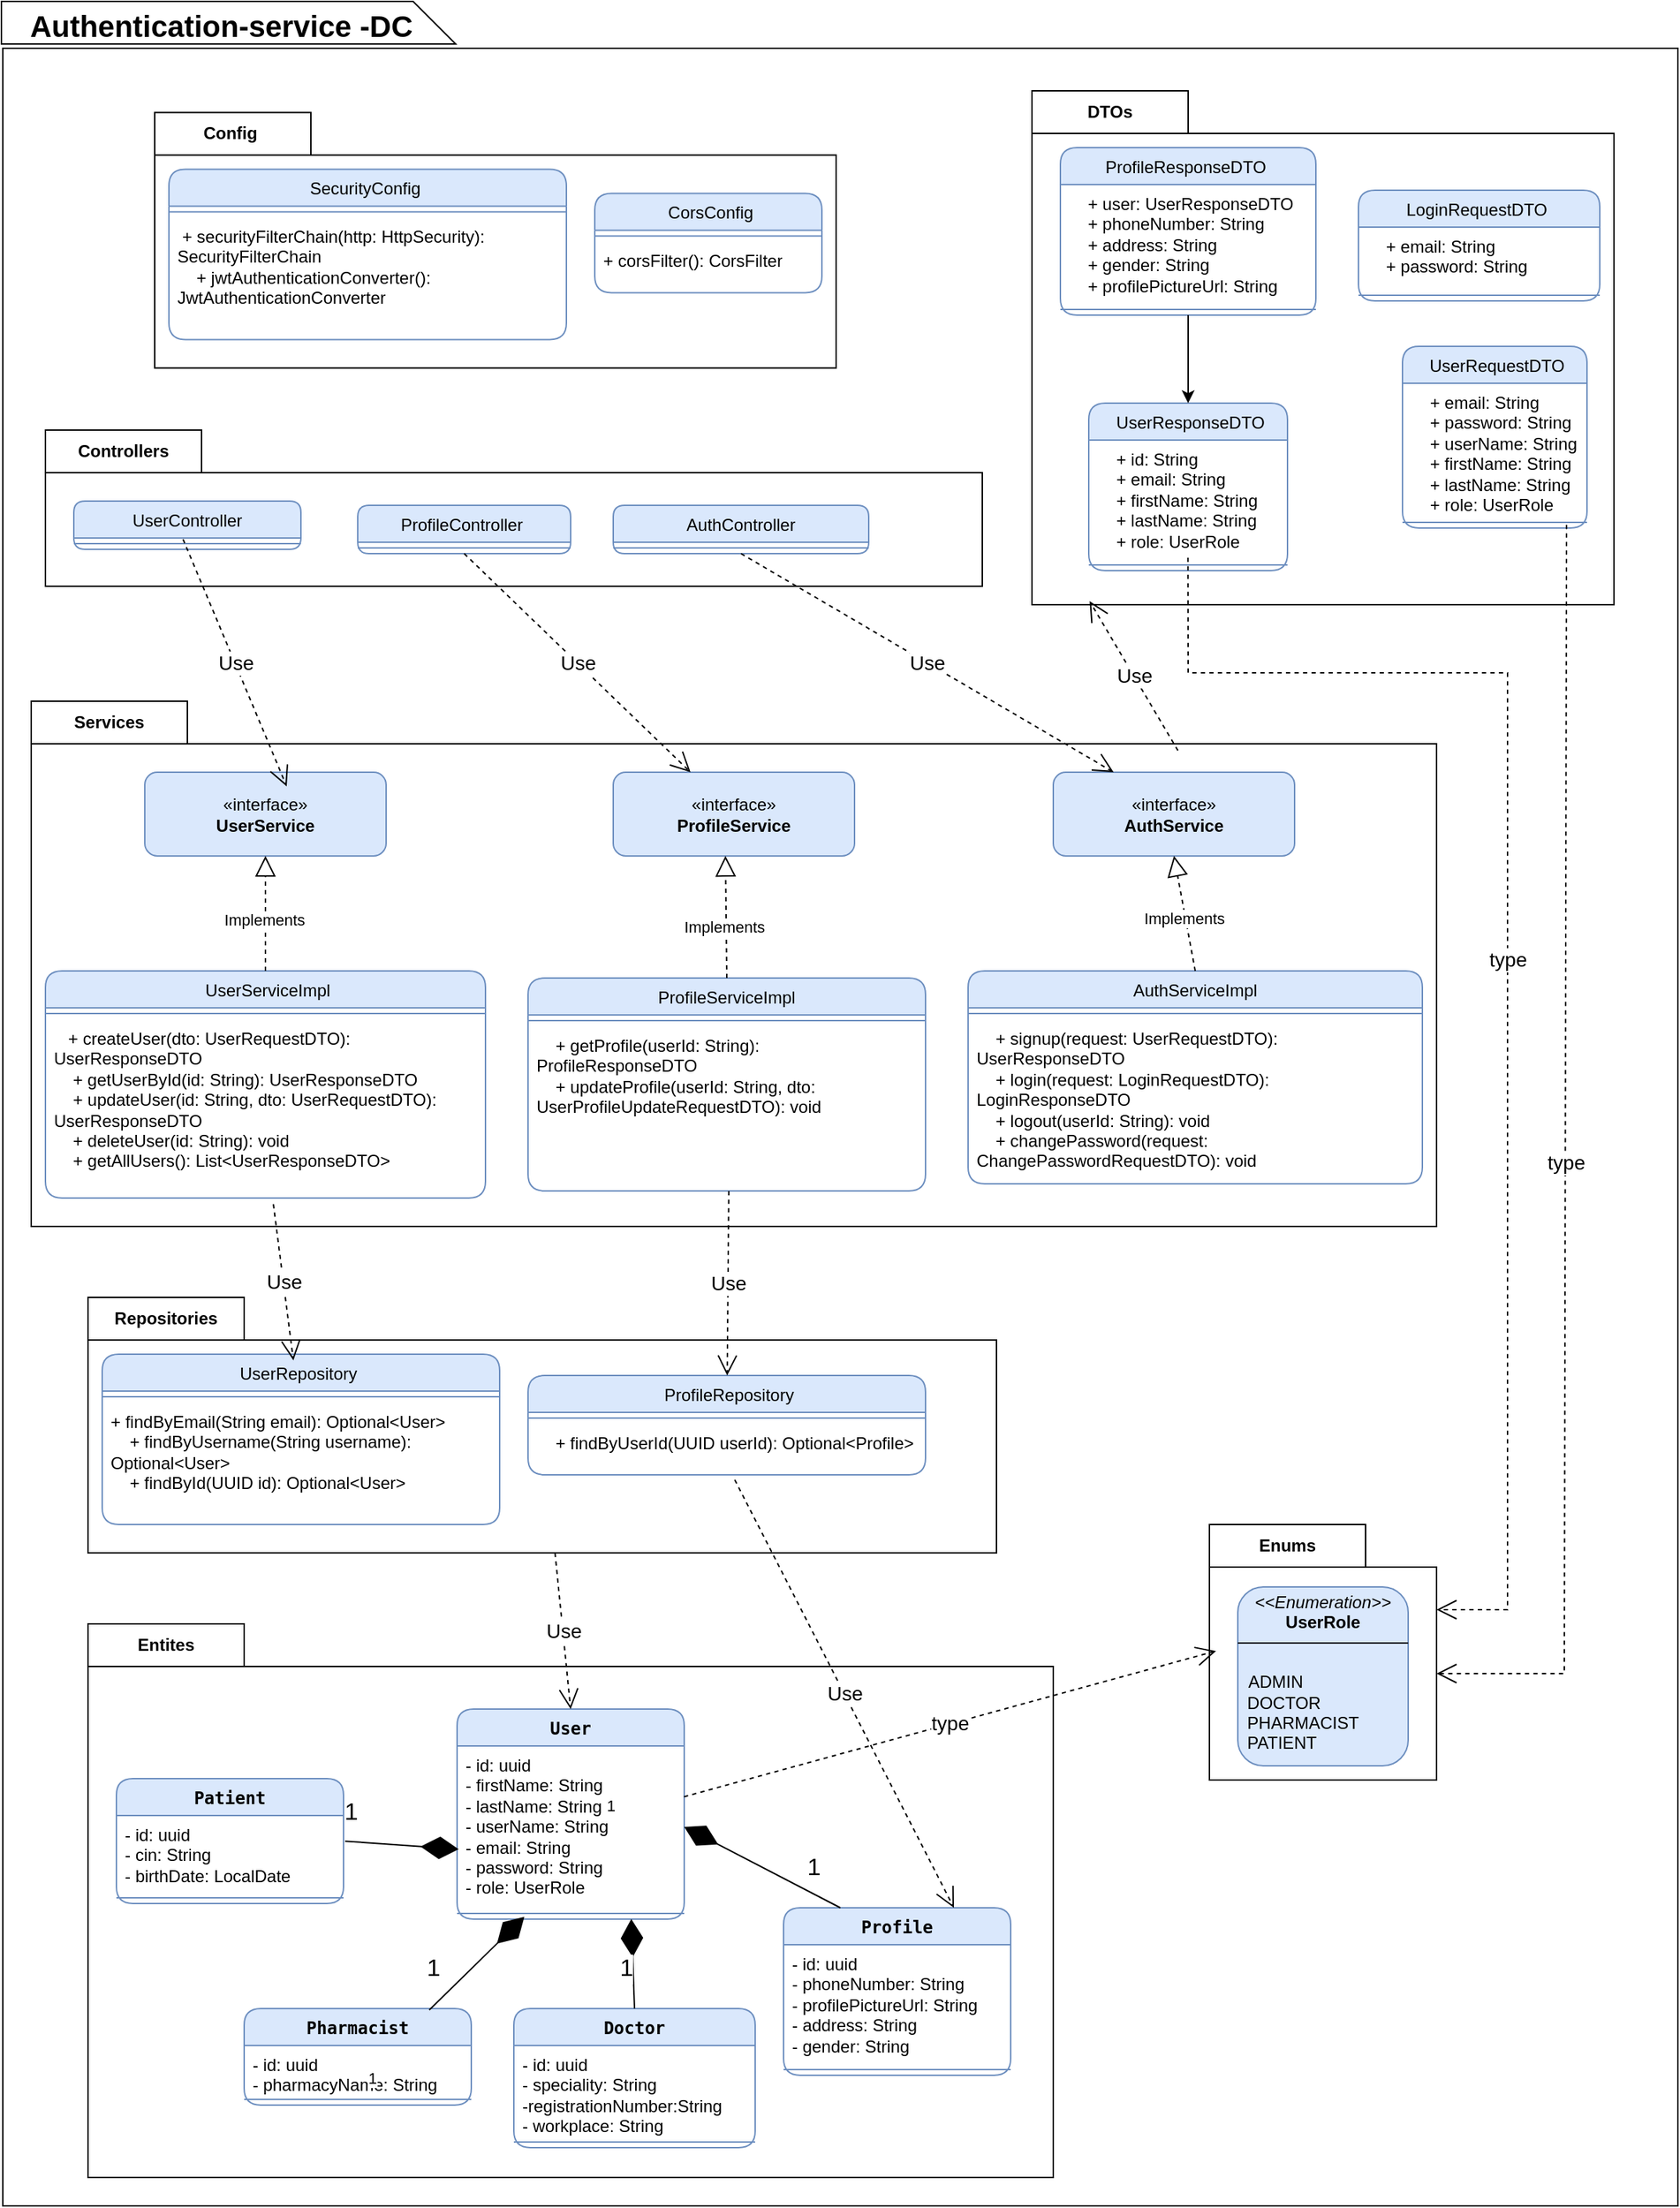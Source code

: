 <mxfile version="28.1.2">
  <diagram id="C5RBs43oDa-KdzZeNtuy" name="Page-1">
    <mxGraphModel dx="2848" dy="6105" grid="1" gridSize="10" guides="1" tooltips="1" connect="1" arrows="1" fold="1" page="1" pageScale="1" pageWidth="3300" pageHeight="4681" math="0" shadow="0">
      <root>
        <mxCell id="WIyWlLk6GJQsqaUBKTNV-0" />
        <mxCell id="WIyWlLk6GJQsqaUBKTNV-1" parent="WIyWlLk6GJQsqaUBKTNV-0" />
        <mxCell id="uYm5DtO2WQgS1weStodE-279" value="" style="html=1;whiteSpace=wrap;" vertex="1" parent="WIyWlLk6GJQsqaUBKTNV-1">
          <mxGeometry x="1550" y="-1110" width="1180" height="1520" as="geometry" />
        </mxCell>
        <mxCell id="uYm5DtO2WQgS1weStodE-3" value="Entites" style="shape=folder;fontStyle=1;tabWidth=110;tabHeight=30;tabPosition=left;html=1;boundedLbl=1;labelInHeader=1;container=1;collapsible=0;recursiveResize=0;whiteSpace=wrap;" vertex="1" parent="WIyWlLk6GJQsqaUBKTNV-1">
          <mxGeometry x="1610" width="680" height="390" as="geometry" />
        </mxCell>
        <mxCell id="uYm5DtO2WQgS1weStodE-5" value="&lt;span style=&quot;font-family: monospace; text-align: left;&quot;&gt;User&lt;/span&gt;" style="swimlane;fontStyle=1;align=center;verticalAlign=top;childLayout=stackLayout;horizontal=1;startSize=26;horizontalStack=0;resizeParent=1;resizeParentMax=0;resizeLast=0;collapsible=1;marginBottom=0;whiteSpace=wrap;html=1;fillColor=#dae8fc;strokeColor=#6c8ebf;rounded=1;" vertex="1" parent="uYm5DtO2WQgS1weStodE-3">
          <mxGeometry x="260" y="60" width="160" height="148" as="geometry">
            <mxRectangle x="200" y="60" width="70" height="30" as="alternateBounds" />
          </mxGeometry>
        </mxCell>
        <mxCell id="uYm5DtO2WQgS1weStodE-6" value="- id: uuid&lt;br&gt;  - firstName: String&lt;br&gt;  - lastName: String&lt;div&gt;- userName: String&lt;br&gt;- email: String&lt;br&gt;  - password: String&lt;br&gt;- role: UserRole&lt;/div&gt;" style="text;strokeColor=none;fillColor=none;align=left;verticalAlign=top;spacingLeft=4;spacingRight=4;overflow=hidden;rotatable=0;points=[[0,0.5],[1,0.5]];portConstraint=eastwest;whiteSpace=wrap;html=1;rounded=1;" vertex="1" parent="uYm5DtO2WQgS1weStodE-5">
          <mxGeometry y="26" width="160" height="114" as="geometry" />
        </mxCell>
        <mxCell id="uYm5DtO2WQgS1weStodE-7" value="" style="line;strokeWidth=1;fillColor=none;align=left;verticalAlign=middle;spacingTop=-1;spacingLeft=3;spacingRight=3;rotatable=0;labelPosition=right;points=[];portConstraint=eastwest;strokeColor=inherit;rounded=1;" vertex="1" parent="uYm5DtO2WQgS1weStodE-5">
          <mxGeometry y="140" width="160" height="8" as="geometry" />
        </mxCell>
        <mxCell id="uYm5DtO2WQgS1weStodE-9" value="&lt;span style=&quot;font-family: monospace; text-align: left;&quot;&gt;Patient&lt;/span&gt;" style="swimlane;fontStyle=1;align=center;verticalAlign=top;childLayout=stackLayout;horizontal=1;startSize=26;horizontalStack=0;resizeParent=1;resizeParentMax=0;resizeLast=0;collapsible=1;marginBottom=0;whiteSpace=wrap;html=1;fillColor=#dae8fc;strokeColor=#6c8ebf;rounded=1;" vertex="1" parent="uYm5DtO2WQgS1weStodE-3">
          <mxGeometry x="20" y="109" width="160" height="88" as="geometry">
            <mxRectangle x="200" y="60" width="70" height="30" as="alternateBounds" />
          </mxGeometry>
        </mxCell>
        <mxCell id="uYm5DtO2WQgS1weStodE-10" value="- id: uuid&lt;br&gt;- cin: String&lt;br&gt;  - birthDate: LocalDate&lt;div&gt;&lt;br/&gt;&lt;/div&gt;" style="text;strokeColor=none;fillColor=none;align=left;verticalAlign=top;spacingLeft=4;spacingRight=4;overflow=hidden;rotatable=0;points=[[0,0.5],[1,0.5]];portConstraint=eastwest;whiteSpace=wrap;html=1;rounded=1;" vertex="1" parent="uYm5DtO2WQgS1weStodE-9">
          <mxGeometry y="26" width="160" height="54" as="geometry" />
        </mxCell>
        <mxCell id="uYm5DtO2WQgS1weStodE-11" value="" style="line;strokeWidth=1;fillColor=none;align=left;verticalAlign=middle;spacingTop=-1;spacingLeft=3;spacingRight=3;rotatable=0;labelPosition=right;points=[];portConstraint=eastwest;strokeColor=inherit;rounded=1;" vertex="1" parent="uYm5DtO2WQgS1weStodE-9">
          <mxGeometry y="80" width="160" height="8" as="geometry" />
        </mxCell>
        <mxCell id="uYm5DtO2WQgS1weStodE-15" value="&lt;div style=&quot;text-align: left;&quot;&gt;&lt;span style=&quot;background-color: transparent; color: light-dark(rgb(0, 0, 0), rgb(255, 255, 255));&quot;&gt;&lt;font face=&quot;monospace&quot;&gt;Profile&lt;/font&gt;&lt;/span&gt;&lt;/div&gt;" style="swimlane;fontStyle=1;align=center;verticalAlign=top;childLayout=stackLayout;horizontal=1;startSize=26;horizontalStack=0;resizeParent=1;resizeParentMax=0;resizeLast=0;collapsible=1;marginBottom=0;whiteSpace=wrap;html=1;fillColor=#dae8fc;strokeColor=#6c8ebf;rounded=1;" vertex="1" parent="uYm5DtO2WQgS1weStodE-3">
          <mxGeometry x="490" y="200" width="160" height="118" as="geometry">
            <mxRectangle x="200" y="60" width="70" height="30" as="alternateBounds" />
          </mxGeometry>
        </mxCell>
        <mxCell id="uYm5DtO2WQgS1weStodE-16" value="- id: uuid&lt;br&gt;- phoneNumber: String&lt;br&gt;  - profilePictureUrl: String&lt;br&gt;  - address: String&lt;br&gt;  - gender: String&lt;div&gt;&lt;br&gt;&lt;/div&gt;" style="text;strokeColor=none;fillColor=none;align=left;verticalAlign=top;spacingLeft=4;spacingRight=4;overflow=hidden;rotatable=0;points=[[0,0.5],[1,0.5]];portConstraint=eastwest;whiteSpace=wrap;html=1;rounded=1;" vertex="1" parent="uYm5DtO2WQgS1weStodE-15">
          <mxGeometry y="26" width="160" height="84" as="geometry" />
        </mxCell>
        <mxCell id="uYm5DtO2WQgS1weStodE-17" value="" style="line;strokeWidth=1;fillColor=none;align=left;verticalAlign=middle;spacingTop=-1;spacingLeft=3;spacingRight=3;rotatable=0;labelPosition=right;points=[];portConstraint=eastwest;strokeColor=inherit;rounded=1;" vertex="1" parent="uYm5DtO2WQgS1weStodE-15">
          <mxGeometry y="110" width="160" height="8" as="geometry" />
        </mxCell>
        <mxCell id="uYm5DtO2WQgS1weStodE-21" value="&lt;span style=&quot;font-family: monospace; text-align: left;&quot;&gt;Doctor&lt;/span&gt;" style="swimlane;fontStyle=1;align=center;verticalAlign=top;childLayout=stackLayout;horizontal=1;startSize=26;horizontalStack=0;resizeParent=1;resizeParentMax=0;resizeLast=0;collapsible=1;marginBottom=0;whiteSpace=wrap;html=1;fillColor=#dae8fc;strokeColor=#6c8ebf;rounded=1;" vertex="1" parent="uYm5DtO2WQgS1weStodE-3">
          <mxGeometry x="300" y="271" width="170" height="98" as="geometry">
            <mxRectangle x="200" y="60" width="70" height="30" as="alternateBounds" />
          </mxGeometry>
        </mxCell>
        <mxCell id="uYm5DtO2WQgS1weStodE-22" value="- id: uuid&lt;br&gt;- speciality: String&lt;br&gt;  -registrationNumber:String&lt;div&gt;- workplace: String&lt;br&gt;&lt;/div&gt;" style="text;strokeColor=none;fillColor=none;align=left;verticalAlign=top;spacingLeft=4;spacingRight=4;overflow=hidden;rotatable=0;points=[[0,0.5],[1,0.5]];portConstraint=eastwest;whiteSpace=wrap;html=1;rounded=1;" vertex="1" parent="uYm5DtO2WQgS1weStodE-21">
          <mxGeometry y="26" width="170" height="64" as="geometry" />
        </mxCell>
        <mxCell id="uYm5DtO2WQgS1weStodE-23" value="" style="line;strokeWidth=1;fillColor=none;align=left;verticalAlign=middle;spacingTop=-1;spacingLeft=3;spacingRight=3;rotatable=0;labelPosition=right;points=[];portConstraint=eastwest;strokeColor=inherit;rounded=1;" vertex="1" parent="uYm5DtO2WQgS1weStodE-21">
          <mxGeometry y="90" width="170" height="8" as="geometry" />
        </mxCell>
        <mxCell id="uYm5DtO2WQgS1weStodE-18" value="&lt;span style=&quot;font-family: monospace; text-align: left;&quot;&gt;Pharmacist&lt;/span&gt;" style="swimlane;fontStyle=1;align=center;verticalAlign=top;childLayout=stackLayout;horizontal=1;startSize=26;horizontalStack=0;resizeParent=1;resizeParentMax=0;resizeLast=0;collapsible=1;marginBottom=0;whiteSpace=wrap;html=1;fillColor=#dae8fc;strokeColor=#6c8ebf;rounded=1;" vertex="1" parent="uYm5DtO2WQgS1weStodE-3">
          <mxGeometry x="110" y="271" width="160" height="68" as="geometry">
            <mxRectangle x="200" y="60" width="70" height="30" as="alternateBounds" />
          </mxGeometry>
        </mxCell>
        <mxCell id="uYm5DtO2WQgS1weStodE-19" value="- id: uuid&lt;br&gt;- pharmacyName: String" style="text;strokeColor=none;fillColor=none;align=left;verticalAlign=top;spacingLeft=4;spacingRight=4;overflow=hidden;rotatable=0;points=[[0,0.5],[1,0.5]];portConstraint=eastwest;whiteSpace=wrap;html=1;rounded=1;" vertex="1" parent="uYm5DtO2WQgS1weStodE-18">
          <mxGeometry y="26" width="160" height="34" as="geometry" />
        </mxCell>
        <mxCell id="uYm5DtO2WQgS1weStodE-20" value="" style="line;strokeWidth=1;fillColor=none;align=left;verticalAlign=middle;spacingTop=-1;spacingLeft=3;spacingRight=3;rotatable=0;labelPosition=right;points=[];portConstraint=eastwest;strokeColor=inherit;rounded=1;" vertex="1" parent="uYm5DtO2WQgS1weStodE-18">
          <mxGeometry y="60" width="160" height="8" as="geometry" />
        </mxCell>
        <mxCell id="uYm5DtO2WQgS1weStodE-38" value="1" style="edgeLabel;html=1;align=center;verticalAlign=middle;resizable=0;points=[];" vertex="1" connectable="0" parent="uYm5DtO2WQgS1weStodE-3">
          <mxGeometry x="200" y="320" as="geometry" />
        </mxCell>
        <mxCell id="uYm5DtO2WQgS1weStodE-41" value="1" style="edgeLabel;html=1;align=center;verticalAlign=middle;resizable=0;points=[];" vertex="1" connectable="0" parent="uYm5DtO2WQgS1weStodE-3">
          <mxGeometry x="370" y="134" as="geometry">
            <mxPoint x="-2" y="-6" as="offset" />
          </mxGeometry>
        </mxCell>
        <mxCell id="uYm5DtO2WQgS1weStodE-384" value="" style="endArrow=diamondThin;endFill=1;endSize=24;html=1;rounded=0;exitX=0.25;exitY=0;exitDx=0;exitDy=0;fontSize=14;entryX=1;entryY=0.5;entryDx=0;entryDy=0;" edge="1" parent="uYm5DtO2WQgS1weStodE-3" source="uYm5DtO2WQgS1weStodE-15" target="uYm5DtO2WQgS1weStodE-6">
          <mxGeometry width="160" relative="1" as="geometry">
            <mxPoint x="530" y="183" as="sourcePoint" />
            <mxPoint x="460" y="160" as="targetPoint" />
          </mxGeometry>
        </mxCell>
        <mxCell id="uYm5DtO2WQgS1weStodE-385" value="&lt;font style=&quot;font-size: 17px;&quot;&gt;1&lt;/font&gt;" style="edgeLabel;html=1;align=center;verticalAlign=middle;resizable=0;points=[];fontSize=14;" vertex="1" connectable="0" parent="uYm5DtO2WQgS1weStodE-384">
          <mxGeometry x="-0.757" relative="1" as="geometry">
            <mxPoint x="-6" y="-21" as="offset" />
          </mxGeometry>
        </mxCell>
        <mxCell id="uYm5DtO2WQgS1weStodE-390" value="" style="endArrow=diamondThin;endFill=1;endSize=24;html=1;rounded=0;exitX=0.5;exitY=0;exitDx=0;exitDy=0;fontSize=14;entryX=0.767;entryY=0.99;entryDx=0;entryDy=0;entryPerimeter=0;" edge="1" parent="uYm5DtO2WQgS1weStodE-3" source="uYm5DtO2WQgS1weStodE-21" target="uYm5DtO2WQgS1weStodE-7">
          <mxGeometry width="160" relative="1" as="geometry">
            <mxPoint x="260" y="234" as="sourcePoint" />
            <mxPoint x="140" y="180" as="targetPoint" />
          </mxGeometry>
        </mxCell>
        <mxCell id="uYm5DtO2WQgS1weStodE-391" value="&lt;font style=&quot;font-size: 17px;&quot;&gt;1&lt;/font&gt;" style="edgeLabel;html=1;align=center;verticalAlign=middle;resizable=0;points=[];fontSize=14;" vertex="1" connectable="0" parent="uYm5DtO2WQgS1weStodE-390">
          <mxGeometry x="-0.757" relative="1" as="geometry">
            <mxPoint x="-6" y="-21" as="offset" />
          </mxGeometry>
        </mxCell>
        <mxCell id="uYm5DtO2WQgS1weStodE-388" value="" style="endArrow=diamondThin;endFill=1;endSize=24;html=1;rounded=0;exitX=0.815;exitY=0.015;exitDx=0;exitDy=0;fontSize=14;entryX=0.296;entryY=0.798;entryDx=0;entryDy=0;entryPerimeter=0;exitPerimeter=0;" edge="1" parent="uYm5DtO2WQgS1weStodE-3" source="uYm5DtO2WQgS1weStodE-18" target="uYm5DtO2WQgS1weStodE-7">
          <mxGeometry width="160" relative="1" as="geometry">
            <mxPoint x="260" y="234" as="sourcePoint" />
            <mxPoint x="140" y="180" as="targetPoint" />
          </mxGeometry>
        </mxCell>
        <mxCell id="uYm5DtO2WQgS1weStodE-389" value="&lt;font style=&quot;font-size: 17px;&quot;&gt;1&lt;/font&gt;" style="edgeLabel;html=1;align=center;verticalAlign=middle;resizable=0;points=[];fontSize=14;" vertex="1" connectable="0" parent="uYm5DtO2WQgS1weStodE-388">
          <mxGeometry x="-0.757" relative="1" as="geometry">
            <mxPoint x="-6" y="-21" as="offset" />
          </mxGeometry>
        </mxCell>
        <mxCell id="uYm5DtO2WQgS1weStodE-386" value="" style="endArrow=diamondThin;endFill=1;endSize=24;html=1;rounded=0;exitX=1.007;exitY=0.335;exitDx=0;exitDy=0;fontSize=14;entryX=0.007;entryY=0.638;entryDx=0;entryDy=0;entryPerimeter=0;exitPerimeter=0;" edge="1" parent="uYm5DtO2WQgS1weStodE-3" source="uYm5DtO2WQgS1weStodE-10" target="uYm5DtO2WQgS1weStodE-6">
          <mxGeometry width="160" relative="1" as="geometry">
            <mxPoint x="260" y="234" as="sourcePoint" />
            <mxPoint x="140" y="180" as="targetPoint" />
          </mxGeometry>
        </mxCell>
        <mxCell id="uYm5DtO2WQgS1weStodE-387" value="&lt;font style=&quot;font-size: 17px;&quot;&gt;1&lt;/font&gt;" style="edgeLabel;html=1;align=center;verticalAlign=middle;resizable=0;points=[];fontSize=14;" vertex="1" connectable="0" parent="uYm5DtO2WQgS1weStodE-386">
          <mxGeometry x="-0.757" relative="1" as="geometry">
            <mxPoint x="-6" y="-21" as="offset" />
          </mxGeometry>
        </mxCell>
        <mxCell id="uYm5DtO2WQgS1weStodE-68" value="Enums" style="shape=folder;fontStyle=1;tabWidth=110;tabHeight=30;tabPosition=left;html=1;boundedLbl=1;labelInHeader=1;container=1;collapsible=0;recursiveResize=0;whiteSpace=wrap;" vertex="1" parent="WIyWlLk6GJQsqaUBKTNV-1">
          <mxGeometry x="2400" y="-70" width="160" height="180" as="geometry" />
        </mxCell>
        <mxCell id="uYm5DtO2WQgS1weStodE-71" value="&lt;p style=&quot;margin:0px;margin-top:4px;text-align:center;&quot;&gt;&lt;i&gt;&amp;lt;&amp;lt;Enumeration&amp;gt;&amp;gt;&lt;/i&gt;&lt;br&gt;&lt;b&gt;UserRole&lt;/b&gt;&lt;/p&gt;&lt;hr size=&quot;1&quot; style=&quot;border-style:solid;&quot;&gt;&lt;p style=&quot;margin:0px;margin-left:4px;&quot;&gt;&lt;br&gt;&lt;/p&gt;&lt;p style=&quot;margin:0px;margin-left:4px;&quot;&gt;&amp;nbsp;ADMIN&lt;span style=&quot;background-color: transparent; color: light-dark(rgb(0, 0, 0), rgb(255, 255, 255));&quot;&gt;&amp;nbsp;&lt;/span&gt;&lt;/p&gt;&lt;div&gt;&amp;nbsp; DOCTOR&lt;/div&gt;&lt;div&gt;&amp;nbsp; PHARMACIST&lt;/div&gt;&lt;div&gt;&amp;nbsp; PATIENT&lt;/div&gt;" style="verticalAlign=top;align=left;overflow=fill;html=1;whiteSpace=wrap;fillColor=#dae8fc;strokeColor=#6c8ebf;rounded=1;" vertex="1" parent="uYm5DtO2WQgS1weStodE-68">
          <mxGeometry x="20" y="44" width="120" height="126" as="geometry" />
        </mxCell>
        <mxCell id="uYm5DtO2WQgS1weStodE-72" value="DTOs" style="shape=folder;fontStyle=1;tabWidth=110;tabHeight=30;tabPosition=left;html=1;boundedLbl=1;labelInHeader=1;container=1;collapsible=0;recursiveResize=0;whiteSpace=wrap;" vertex="1" parent="WIyWlLk6GJQsqaUBKTNV-1">
          <mxGeometry x="2275" y="-1080" width="410" height="362" as="geometry" />
        </mxCell>
        <mxCell id="uYm5DtO2WQgS1weStodE-73" value="&lt;span style=&quot;text-align: left; font-weight: normal;&quot;&gt;&amp;nbsp;UserRequestDTO&lt;/span&gt;" style="swimlane;fontStyle=1;align=center;verticalAlign=top;childLayout=stackLayout;horizontal=1;startSize=26;horizontalStack=0;resizeParent=1;resizeParentMax=0;resizeLast=0;collapsible=1;marginBottom=0;whiteSpace=wrap;html=1;fillColor=#dae8fc;strokeColor=#6c8ebf;rounded=1;" vertex="1" parent="uYm5DtO2WQgS1weStodE-72">
          <mxGeometry x="261" y="180" width="130" height="128" as="geometry">
            <mxRectangle x="200" y="60" width="70" height="30" as="alternateBounds" />
          </mxGeometry>
        </mxCell>
        <mxCell id="uYm5DtO2WQgS1weStodE-74" value="&amp;nbsp; &amp;nbsp; + email: String&lt;br style=&quot;padding: 0px; margin: 0px;&quot;&gt;&amp;nbsp; &amp;nbsp; + password: String&lt;br style=&quot;padding: 0px; margin: 0px;&quot;&gt;&amp;nbsp; &amp;nbsp; + userName: String&lt;br style=&quot;padding: 0px; margin: 0px;&quot;&gt;&amp;nbsp; &amp;nbsp; + firstName: String&lt;br style=&quot;padding: 0px; margin: 0px;&quot;&gt;&amp;nbsp; &amp;nbsp; + lastName: String&lt;br style=&quot;padding: 0px; margin: 0px;&quot;&gt;&amp;nbsp; &amp;nbsp; + role: UserRole" style="text;strokeColor=none;fillColor=none;align=left;verticalAlign=top;spacingLeft=4;spacingRight=4;overflow=hidden;rotatable=0;points=[[0,0.5],[1,0.5]];portConstraint=eastwest;whiteSpace=wrap;html=1;rounded=1;" vertex="1" parent="uYm5DtO2WQgS1weStodE-73">
          <mxGeometry y="26" width="130" height="94" as="geometry" />
        </mxCell>
        <mxCell id="uYm5DtO2WQgS1weStodE-75" value="" style="line;strokeWidth=1;fillColor=none;align=left;verticalAlign=middle;spacingTop=-1;spacingLeft=3;spacingRight=3;rotatable=0;labelPosition=right;points=[];portConstraint=eastwest;strokeColor=inherit;rounded=1;" vertex="1" parent="uYm5DtO2WQgS1weStodE-73">
          <mxGeometry y="120" width="130" height="8" as="geometry" />
        </mxCell>
        <mxCell id="uYm5DtO2WQgS1weStodE-76" value="&lt;span style=&quot;font-weight: 400; text-align: left;&quot;&gt;ProfileResponseDTO&amp;nbsp;&lt;/span&gt;" style="swimlane;fontStyle=1;align=center;verticalAlign=top;childLayout=stackLayout;horizontal=1;startSize=26;horizontalStack=0;resizeParent=1;resizeParentMax=0;resizeLast=0;collapsible=1;marginBottom=0;whiteSpace=wrap;html=1;fillColor=#dae8fc;strokeColor=#6c8ebf;rounded=1;" vertex="1" parent="uYm5DtO2WQgS1weStodE-72">
          <mxGeometry x="20" y="40" width="180" height="118" as="geometry">
            <mxRectangle x="200" y="60" width="70" height="30" as="alternateBounds" />
          </mxGeometry>
        </mxCell>
        <mxCell id="uYm5DtO2WQgS1weStodE-77" value="&lt;div&gt;&amp;nbsp; &amp;nbsp; + user: UserResponseDTO&lt;br style=&quot;padding: 0px; margin: 0px;&quot;&gt;&amp;nbsp; &amp;nbsp; + phoneNumber: String&lt;br style=&quot;padding: 0px; margin: 0px;&quot;&gt;&amp;nbsp; &amp;nbsp; + address: String&lt;br style=&quot;padding: 0px; margin: 0px;&quot;&gt;&amp;nbsp; &amp;nbsp; + gender: String&lt;br style=&quot;padding: 0px; margin: 0px;&quot;&gt;&amp;nbsp; &amp;nbsp; + profilePictureUrl: String&lt;/div&gt;" style="text;strokeColor=none;fillColor=none;align=left;verticalAlign=top;spacingLeft=4;spacingRight=4;overflow=hidden;rotatable=0;points=[[0,0.5],[1,0.5]];portConstraint=eastwest;whiteSpace=wrap;html=1;rounded=1;" vertex="1" parent="uYm5DtO2WQgS1weStodE-76">
          <mxGeometry y="26" width="180" height="84" as="geometry" />
        </mxCell>
        <mxCell id="uYm5DtO2WQgS1weStodE-78" value="" style="line;strokeWidth=1;fillColor=none;align=left;verticalAlign=middle;spacingTop=-1;spacingLeft=3;spacingRight=3;rotatable=0;labelPosition=right;points=[];portConstraint=eastwest;strokeColor=inherit;rounded=1;" vertex="1" parent="uYm5DtO2WQgS1weStodE-76">
          <mxGeometry y="110" width="180" height="8" as="geometry" />
        </mxCell>
        <mxCell id="uYm5DtO2WQgS1weStodE-79" value="&lt;div style=&quot;text-align: left;&quot;&gt;&lt;span style=&quot;font-weight: 400;&quot;&gt;&amp;nbsp;UserResponseDTO&lt;/span&gt;&lt;/div&gt;" style="swimlane;fontStyle=1;align=center;verticalAlign=top;childLayout=stackLayout;horizontal=1;startSize=26;horizontalStack=0;resizeParent=1;resizeParentMax=0;resizeLast=0;collapsible=1;marginBottom=0;whiteSpace=wrap;html=1;fillColor=#dae8fc;strokeColor=#6c8ebf;rounded=1;" vertex="1" parent="uYm5DtO2WQgS1weStodE-72">
          <mxGeometry x="40" y="220" width="140" height="118" as="geometry">
            <mxRectangle x="200" y="60" width="70" height="30" as="alternateBounds" />
          </mxGeometry>
        </mxCell>
        <mxCell id="uYm5DtO2WQgS1weStodE-80" value="&lt;div&gt;&amp;nbsp; &amp;nbsp; + id: String&lt;br style=&quot;padding: 0px; margin: 0px;&quot;&gt;&amp;nbsp; &amp;nbsp; + email: String&lt;br style=&quot;padding: 0px; margin: 0px;&quot;&gt;&amp;nbsp; &amp;nbsp; + firstName: String&lt;br style=&quot;padding: 0px; margin: 0px;&quot;&gt;&amp;nbsp; &amp;nbsp; + lastName: String&lt;br style=&quot;padding: 0px; margin: 0px;&quot;&gt;&amp;nbsp; &amp;nbsp; + role: UserRole&lt;/div&gt;" style="text;strokeColor=none;fillColor=none;align=left;verticalAlign=top;spacingLeft=4;spacingRight=4;overflow=hidden;rotatable=0;points=[[0,0.5],[1,0.5]];portConstraint=eastwest;whiteSpace=wrap;html=1;rounded=1;" vertex="1" parent="uYm5DtO2WQgS1weStodE-79">
          <mxGeometry y="26" width="140" height="84" as="geometry" />
        </mxCell>
        <mxCell id="uYm5DtO2WQgS1weStodE-81" value="" style="line;strokeWidth=1;fillColor=none;align=left;verticalAlign=middle;spacingTop=-1;spacingLeft=3;spacingRight=3;rotatable=0;labelPosition=right;points=[];portConstraint=eastwest;strokeColor=inherit;rounded=1;" vertex="1" parent="uYm5DtO2WQgS1weStodE-79">
          <mxGeometry y="110" width="140" height="8" as="geometry" />
        </mxCell>
        <mxCell id="uYm5DtO2WQgS1weStodE-224" value="" style="endArrow=classic;html=1;rounded=0;exitX=0.5;exitY=1;exitDx=0;exitDy=0;entryX=0.5;entryY=0;entryDx=0;entryDy=0;" edge="1" parent="uYm5DtO2WQgS1weStodE-72" source="uYm5DtO2WQgS1weStodE-76" target="uYm5DtO2WQgS1weStodE-79">
          <mxGeometry width="50" height="50" relative="1" as="geometry">
            <mxPoint x="-510" y="330" as="sourcePoint" />
            <mxPoint x="-456" y="510" as="targetPoint" />
          </mxGeometry>
        </mxCell>
        <mxCell id="uYm5DtO2WQgS1weStodE-82" value="&lt;span style=&quot;font-weight: 400; text-align: left;&quot;&gt;LoginRequestDTO&amp;nbsp;&lt;/span&gt;" style="swimlane;fontStyle=1;align=center;verticalAlign=top;childLayout=stackLayout;horizontal=1;startSize=26;horizontalStack=0;resizeParent=1;resizeParentMax=0;resizeLast=0;collapsible=1;marginBottom=0;whiteSpace=wrap;html=1;fillColor=#dae8fc;strokeColor=#6c8ebf;rounded=1;" vertex="1" parent="uYm5DtO2WQgS1weStodE-72">
          <mxGeometry x="230" y="70" width="170" height="78" as="geometry">
            <mxRectangle x="200" y="60" width="70" height="30" as="alternateBounds" />
          </mxGeometry>
        </mxCell>
        <mxCell id="uYm5DtO2WQgS1weStodE-83" value="&lt;div&gt;&amp;nbsp; &amp;nbsp; + email: String&lt;br style=&quot;padding: 0px; margin: 0px;&quot;&gt;&amp;nbsp; &amp;nbsp; + password: String&lt;/div&gt;" style="text;strokeColor=none;fillColor=none;align=left;verticalAlign=top;spacingLeft=4;spacingRight=4;overflow=hidden;rotatable=0;points=[[0,0.5],[1,0.5]];portConstraint=eastwest;whiteSpace=wrap;html=1;rounded=1;" vertex="1" parent="uYm5DtO2WQgS1weStodE-82">
          <mxGeometry y="26" width="170" height="44" as="geometry" />
        </mxCell>
        <mxCell id="uYm5DtO2WQgS1weStodE-84" value="" style="line;strokeWidth=1;fillColor=none;align=left;verticalAlign=middle;spacingTop=-1;spacingLeft=3;spacingRight=3;rotatable=0;labelPosition=right;points=[];portConstraint=eastwest;strokeColor=inherit;rounded=1;" vertex="1" parent="uYm5DtO2WQgS1weStodE-82">
          <mxGeometry y="70" width="170" height="8" as="geometry" />
        </mxCell>
        <mxCell id="uYm5DtO2WQgS1weStodE-100" value="Services" style="shape=folder;fontStyle=1;tabWidth=110;tabHeight=30;tabPosition=left;html=1;boundedLbl=1;labelInHeader=1;container=1;collapsible=0;recursiveResize=0;whiteSpace=wrap;" vertex="1" parent="WIyWlLk6GJQsqaUBKTNV-1">
          <mxGeometry x="1570" y="-650" width="990" height="370" as="geometry" />
        </mxCell>
        <mxCell id="uYm5DtO2WQgS1weStodE-165" value="«interface»&lt;br&gt;&lt;span style=&quot;text-align: left;&quot;&gt;&lt;b&gt;UserService&lt;/b&gt;&lt;/span&gt;" style="html=1;whiteSpace=wrap;fillColor=#dae8fc;strokeColor=#6c8ebf;rounded=1;" vertex="1" parent="uYm5DtO2WQgS1weStodE-100">
          <mxGeometry x="80" y="50" width="170" height="59" as="geometry" />
        </mxCell>
        <mxCell id="uYm5DtO2WQgS1weStodE-188" value="«interface»&lt;br&gt;&lt;span style=&quot;text-align: left;&quot;&gt;&lt;b&gt;ProfileService&lt;/b&gt;&lt;/span&gt;" style="html=1;whiteSpace=wrap;fillColor=#dae8fc;strokeColor=#6c8ebf;rounded=1;" vertex="1" parent="uYm5DtO2WQgS1weStodE-100">
          <mxGeometry x="410" y="50" width="170" height="59" as="geometry" />
        </mxCell>
        <mxCell id="uYm5DtO2WQgS1weStodE-187" value="«interface»&lt;br&gt;&lt;span style=&quot;text-align: left;&quot;&gt;&lt;b&gt;AuthService&lt;/b&gt;&lt;/span&gt;" style="html=1;whiteSpace=wrap;fillColor=#dae8fc;strokeColor=#6c8ebf;rounded=1;" vertex="1" parent="uYm5DtO2WQgS1weStodE-100">
          <mxGeometry x="720" y="50" width="170" height="59" as="geometry" />
        </mxCell>
        <mxCell id="uYm5DtO2WQgS1weStodE-189" value="&lt;div style=&quot;text-align: left;&quot;&gt;&lt;span style=&quot;background-color: transparent; font-weight: 400;&quot;&gt;&amp;nbsp;UserServiceImpl&lt;/span&gt;&lt;/div&gt;" style="swimlane;fontStyle=1;align=center;verticalAlign=top;childLayout=stackLayout;horizontal=1;startSize=26;horizontalStack=0;resizeParent=1;resizeParentMax=0;resizeLast=0;collapsible=1;marginBottom=0;whiteSpace=wrap;html=1;rounded=1;fillColor=#dae8fc;strokeColor=#6c8ebf;" vertex="1" parent="uYm5DtO2WQgS1weStodE-100">
          <mxGeometry x="10" y="190" width="310" height="160" as="geometry" />
        </mxCell>
        <mxCell id="uYm5DtO2WQgS1weStodE-190" value="" style="line;strokeWidth=1;fillColor=none;align=left;verticalAlign=middle;spacingTop=-1;spacingLeft=3;spacingRight=3;rotatable=0;labelPosition=right;points=[];portConstraint=eastwest;strokeColor=inherit;rounded=1;" vertex="1" parent="uYm5DtO2WQgS1weStodE-189">
          <mxGeometry y="26" width="310" height="8" as="geometry" />
        </mxCell>
        <mxCell id="uYm5DtO2WQgS1weStodE-191" value="&lt;div&gt;&amp;nbsp; &amp;nbsp;+ createUser(dto: UserRequestDTO): UserResponseDTO&lt;/div&gt;&lt;div&gt;&amp;nbsp; &amp;nbsp; + getUserById(id: String): UserResponseDTO&lt;/div&gt;&lt;div&gt;&amp;nbsp; &amp;nbsp; + updateUser(id: String, dto: UserRequestDTO): UserResponseDTO&lt;/div&gt;&lt;div&gt;&amp;nbsp; &amp;nbsp; + deleteUser(id: String): void&lt;/div&gt;&lt;div&gt;&amp;nbsp; &amp;nbsp; + getAllUsers(): List&amp;lt;UserResponseDTO&amp;gt;&lt;/div&gt;" style="text;strokeColor=none;fillColor=none;align=left;verticalAlign=top;spacingLeft=4;spacingRight=4;overflow=hidden;rotatable=0;points=[[0,0.5],[1,0.5]];portConstraint=eastwest;whiteSpace=wrap;html=1;rounded=1;" vertex="1" parent="uYm5DtO2WQgS1weStodE-189">
          <mxGeometry y="34" width="310" height="126" as="geometry" />
        </mxCell>
        <mxCell id="uYm5DtO2WQgS1weStodE-192" value="&lt;div style=&quot;text-align: left;&quot;&gt;&lt;span style=&quot;background-color: transparent; font-weight: 400;&quot;&gt;AuthServiceImpl&lt;/span&gt;&lt;/div&gt;" style="swimlane;fontStyle=1;align=center;verticalAlign=top;childLayout=stackLayout;horizontal=1;startSize=26;horizontalStack=0;resizeParent=1;resizeParentMax=0;resizeLast=0;collapsible=1;marginBottom=0;whiteSpace=wrap;html=1;rounded=1;fillColor=#dae8fc;strokeColor=#6c8ebf;" vertex="1" parent="uYm5DtO2WQgS1weStodE-100">
          <mxGeometry x="660" y="190" width="320" height="150" as="geometry" />
        </mxCell>
        <mxCell id="uYm5DtO2WQgS1weStodE-193" value="" style="line;strokeWidth=1;fillColor=none;align=left;verticalAlign=middle;spacingTop=-1;spacingLeft=3;spacingRight=3;rotatable=0;labelPosition=right;points=[];portConstraint=eastwest;strokeColor=inherit;rounded=1;" vertex="1" parent="uYm5DtO2WQgS1weStodE-192">
          <mxGeometry y="26" width="320" height="8" as="geometry" />
        </mxCell>
        <mxCell id="uYm5DtO2WQgS1weStodE-194" value="&amp;nbsp; &amp;nbsp; + signup(request: UserRequestDTO): UserResponseDTO&lt;br style=&quot;padding: 0px; margin: 0px;&quot;&gt;&amp;nbsp; &amp;nbsp; + login(request: LoginRequestDTO): LoginResponseDTO&lt;br style=&quot;padding: 0px; margin: 0px;&quot;&gt;&amp;nbsp; &amp;nbsp; + logout(userId: String): void&lt;br style=&quot;padding: 0px; margin: 0px;&quot;&gt;&amp;nbsp; &amp;nbsp; + changePassword(request: ChangePasswordRequestDTO): void" style="text;strokeColor=none;fillColor=none;align=left;verticalAlign=top;spacingLeft=4;spacingRight=4;overflow=hidden;rotatable=0;points=[[0,0.5],[1,0.5]];portConstraint=eastwest;whiteSpace=wrap;html=1;rounded=1;" vertex="1" parent="uYm5DtO2WQgS1weStodE-192">
          <mxGeometry y="34" width="320" height="116" as="geometry" />
        </mxCell>
        <mxCell id="uYm5DtO2WQgS1weStodE-195" value="&lt;div style=&quot;text-align: left;&quot;&gt;&lt;span style=&quot;background-color: transparent; font-weight: 400;&quot;&gt;ProfileServiceImpl&lt;/span&gt;&lt;/div&gt;" style="swimlane;fontStyle=1;align=center;verticalAlign=top;childLayout=stackLayout;horizontal=1;startSize=26;horizontalStack=0;resizeParent=1;resizeParentMax=0;resizeLast=0;collapsible=1;marginBottom=0;whiteSpace=wrap;html=1;rounded=1;fillColor=#dae8fc;strokeColor=#6c8ebf;" vertex="1" parent="uYm5DtO2WQgS1weStodE-100">
          <mxGeometry x="350" y="195" width="280" height="150" as="geometry" />
        </mxCell>
        <mxCell id="uYm5DtO2WQgS1weStodE-196" value="" style="line;strokeWidth=1;fillColor=none;align=left;verticalAlign=middle;spacingTop=-1;spacingLeft=3;spacingRight=3;rotatable=0;labelPosition=right;points=[];portConstraint=eastwest;strokeColor=inherit;rounded=1;" vertex="1" parent="uYm5DtO2WQgS1weStodE-195">
          <mxGeometry y="26" width="280" height="8" as="geometry" />
        </mxCell>
        <mxCell id="uYm5DtO2WQgS1weStodE-197" value="&amp;nbsp; &amp;nbsp; + getProfile(userId: String): ProfileResponseDTO&lt;br style=&quot;padding: 0px; margin: 0px;&quot;&gt;&amp;nbsp; &amp;nbsp; + updateProfile(userId: String, dto: UserProfileUpdateRequestDTO): void" style="text;strokeColor=none;fillColor=none;align=left;verticalAlign=top;spacingLeft=4;spacingRight=4;overflow=hidden;rotatable=0;points=[[0,0.5],[1,0.5]];portConstraint=eastwest;whiteSpace=wrap;html=1;rounded=1;" vertex="1" parent="uYm5DtO2WQgS1weStodE-195">
          <mxGeometry y="34" width="280" height="116" as="geometry" />
        </mxCell>
        <mxCell id="uYm5DtO2WQgS1weStodE-123" value="" style="endArrow=block;dashed=1;endFill=0;endSize=12;html=1;rounded=0;exitX=0.5;exitY=0;exitDx=0;exitDy=0;entryX=0.5;entryY=1;entryDx=0;entryDy=0;" edge="1" parent="uYm5DtO2WQgS1weStodE-100" source="uYm5DtO2WQgS1weStodE-189" target="uYm5DtO2WQgS1weStodE-165">
          <mxGeometry width="160" relative="1" as="geometry">
            <mxPoint x="112.5" y="357" as="sourcePoint" />
            <mxPoint x="117.5" y="129" as="targetPoint" />
          </mxGeometry>
        </mxCell>
        <mxCell id="uYm5DtO2WQgS1weStodE-229" value="Implements" style="edgeLabel;html=1;align=center;verticalAlign=middle;resizable=0;points=[];" vertex="1" connectable="0" parent="uYm5DtO2WQgS1weStodE-123">
          <mxGeometry x="-0.1" y="1" relative="1" as="geometry">
            <mxPoint as="offset" />
          </mxGeometry>
        </mxCell>
        <mxCell id="uYm5DtO2WQgS1weStodE-202" value="" style="endArrow=block;dashed=1;endFill=0;endSize=12;html=1;rounded=0;exitX=0.5;exitY=0;exitDx=0;exitDy=0;entryX=0.465;entryY=1;entryDx=0;entryDy=0;entryPerimeter=0;" edge="1" parent="uYm5DtO2WQgS1weStodE-100" source="uYm5DtO2WQgS1weStodE-195" target="uYm5DtO2WQgS1weStodE-188">
          <mxGeometry width="160" relative="1" as="geometry">
            <mxPoint x="197.5" y="311" as="sourcePoint" />
            <mxPoint x="150" y="200" as="targetPoint" />
          </mxGeometry>
        </mxCell>
        <mxCell id="uYm5DtO2WQgS1weStodE-228" value="Implements" style="edgeLabel;html=1;align=center;verticalAlign=middle;resizable=0;points=[];" vertex="1" connectable="0" parent="uYm5DtO2WQgS1weStodE-202">
          <mxGeometry x="-0.164" y="2" relative="1" as="geometry">
            <mxPoint as="offset" />
          </mxGeometry>
        </mxCell>
        <mxCell id="uYm5DtO2WQgS1weStodE-203" value="" style="endArrow=block;dashed=1;endFill=0;endSize=12;html=1;rounded=0;exitX=0.5;exitY=0;exitDx=0;exitDy=0;entryX=0.5;entryY=1;entryDx=0;entryDy=0;" edge="1" parent="uYm5DtO2WQgS1weStodE-100" source="uYm5DtO2WQgS1weStodE-192" target="uYm5DtO2WQgS1weStodE-187">
          <mxGeometry width="160" relative="1" as="geometry">
            <mxPoint x="727.5" y="321" as="sourcePoint" />
            <mxPoint x="680" y="210" as="targetPoint" />
          </mxGeometry>
        </mxCell>
        <mxCell id="uYm5DtO2WQgS1weStodE-230" value="Implements" style="edgeLabel;html=1;align=center;verticalAlign=middle;resizable=0;points=[];" vertex="1" connectable="0" parent="uYm5DtO2WQgS1weStodE-203">
          <mxGeometry x="-0.078" relative="1" as="geometry">
            <mxPoint x="-1" as="offset" />
          </mxGeometry>
        </mxCell>
        <mxCell id="uYm5DtO2WQgS1weStodE-124" value="Controllers" style="shape=folder;fontStyle=1;tabWidth=110;tabHeight=30;tabPosition=left;html=1;boundedLbl=1;labelInHeader=1;container=1;collapsible=0;recursiveResize=0;whiteSpace=wrap;" vertex="1" parent="WIyWlLk6GJQsqaUBKTNV-1">
          <mxGeometry x="1580" y="-841" width="660" height="110" as="geometry" />
        </mxCell>
        <mxCell id="uYm5DtO2WQgS1weStodE-159" value="&lt;span style=&quot;font-weight: 400; text-align: left;&quot;&gt;ProfileController&amp;nbsp;&lt;/span&gt;" style="swimlane;fontStyle=1;align=center;verticalAlign=top;childLayout=stackLayout;horizontal=1;startSize=26;horizontalStack=0;resizeParent=1;resizeParentMax=0;resizeLast=0;collapsible=1;marginBottom=0;whiteSpace=wrap;html=1;rounded=1;fillColor=#dae8fc;strokeColor=#6c8ebf;" vertex="1" parent="uYm5DtO2WQgS1weStodE-124">
          <mxGeometry x="220" y="53" width="150" height="34" as="geometry" />
        </mxCell>
        <mxCell id="uYm5DtO2WQgS1weStodE-160" value="" style="line;strokeWidth=1;fillColor=none;align=left;verticalAlign=middle;spacingTop=-1;spacingLeft=3;spacingRight=3;rotatable=0;labelPosition=right;points=[];portConstraint=eastwest;strokeColor=inherit;rounded=1;" vertex="1" parent="uYm5DtO2WQgS1weStodE-159">
          <mxGeometry y="26" width="150" height="8" as="geometry" />
        </mxCell>
        <mxCell id="uYm5DtO2WQgS1weStodE-162" value="&lt;span style=&quot;font-weight: 400; text-align: left;&quot;&gt;&amp;nbsp;UserController&amp;nbsp;&lt;/span&gt;" style="swimlane;fontStyle=1;align=center;verticalAlign=top;childLayout=stackLayout;horizontal=1;startSize=26;horizontalStack=0;resizeParent=1;resizeParentMax=0;resizeLast=0;collapsible=1;marginBottom=0;whiteSpace=wrap;html=1;rounded=1;fillColor=#dae8fc;strokeColor=#6c8ebf;" vertex="1" parent="uYm5DtO2WQgS1weStodE-124">
          <mxGeometry x="20" y="50" width="160" height="34" as="geometry" />
        </mxCell>
        <mxCell id="uYm5DtO2WQgS1weStodE-163" value="" style="line;strokeWidth=1;fillColor=none;align=left;verticalAlign=middle;spacingTop=-1;spacingLeft=3;spacingRight=3;rotatable=0;labelPosition=right;points=[];portConstraint=eastwest;strokeColor=inherit;rounded=1;" vertex="1" parent="uYm5DtO2WQgS1weStodE-162">
          <mxGeometry y="26" width="160" height="8" as="geometry" />
        </mxCell>
        <mxCell id="uYm5DtO2WQgS1weStodE-156" value="&lt;span style=&quot;font-weight: 400; text-align: left;&quot;&gt;AuthController&lt;/span&gt;" style="swimlane;fontStyle=1;align=center;verticalAlign=top;childLayout=stackLayout;horizontal=1;startSize=26;horizontalStack=0;resizeParent=1;resizeParentMax=0;resizeLast=0;collapsible=1;marginBottom=0;whiteSpace=wrap;html=1;rounded=1;fillColor=#dae8fc;strokeColor=#6c8ebf;" vertex="1" parent="uYm5DtO2WQgS1weStodE-124">
          <mxGeometry x="400" y="53" width="180" height="34" as="geometry" />
        </mxCell>
        <mxCell id="uYm5DtO2WQgS1weStodE-157" value="" style="line;strokeWidth=1;fillColor=none;align=left;verticalAlign=middle;spacingTop=-1;spacingLeft=3;spacingRight=3;rotatable=0;labelPosition=right;points=[];portConstraint=eastwest;strokeColor=inherit;rounded=1;" vertex="1" parent="uYm5DtO2WQgS1weStodE-156">
          <mxGeometry y="26" width="180" height="8" as="geometry" />
        </mxCell>
        <mxCell id="uYm5DtO2WQgS1weStodE-204" value="Repositories" style="shape=folder;fontStyle=1;tabWidth=110;tabHeight=30;tabPosition=left;html=1;boundedLbl=1;labelInHeader=1;container=1;collapsible=0;recursiveResize=0;whiteSpace=wrap;" vertex="1" parent="WIyWlLk6GJQsqaUBKTNV-1">
          <mxGeometry x="1610" y="-230" width="640" height="180" as="geometry" />
        </mxCell>
        <mxCell id="uYm5DtO2WQgS1weStodE-215" value="&lt;div style=&quot;text-align: left;&quot;&gt;&lt;span style=&quot;font-weight: 400;&quot;&gt;UserRepository&amp;nbsp;&lt;/span&gt;&lt;/div&gt;" style="swimlane;fontStyle=1;align=center;verticalAlign=top;childLayout=stackLayout;horizontal=1;startSize=26;horizontalStack=0;resizeParent=1;resizeParentMax=0;resizeLast=0;collapsible=1;marginBottom=0;whiteSpace=wrap;html=1;rounded=1;fillColor=#dae8fc;strokeColor=#6c8ebf;" vertex="1" parent="uYm5DtO2WQgS1weStodE-204">
          <mxGeometry x="10" y="40" width="280" height="120" as="geometry" />
        </mxCell>
        <mxCell id="uYm5DtO2WQgS1weStodE-216" value="" style="line;strokeWidth=1;fillColor=none;align=left;verticalAlign=middle;spacingTop=-1;spacingLeft=3;spacingRight=3;rotatable=0;labelPosition=right;points=[];portConstraint=eastwest;strokeColor=inherit;rounded=1;" vertex="1" parent="uYm5DtO2WQgS1weStodE-215">
          <mxGeometry y="26" width="280" height="8" as="geometry" />
        </mxCell>
        <mxCell id="uYm5DtO2WQgS1weStodE-217" value="+ findByEmail(String email): Optional&amp;lt;User&amp;gt;&lt;br style=&quot;padding: 0px; margin: 0px;&quot;&gt;&amp;nbsp; &amp;nbsp; + findByUsername(String username): Optional&amp;lt;User&amp;gt;&lt;br style=&quot;padding: 0px; margin: 0px;&quot;&gt;&amp;nbsp; &amp;nbsp; + findById(UUID id): Optional&amp;lt;User&amp;gt;" style="text;strokeColor=none;fillColor=none;align=left;verticalAlign=top;spacingLeft=4;spacingRight=4;overflow=hidden;rotatable=0;points=[[0,0.5],[1,0.5]];portConstraint=eastwest;whiteSpace=wrap;html=1;rounded=1;" vertex="1" parent="uYm5DtO2WQgS1weStodE-215">
          <mxGeometry y="34" width="280" height="86" as="geometry" />
        </mxCell>
        <mxCell id="uYm5DtO2WQgS1weStodE-218" value="&lt;div style=&quot;text-align: left;&quot;&gt;&lt;span style=&quot;font-weight: 400;&quot;&gt;&amp;nbsp;ProfileRepository&lt;/span&gt;&lt;/div&gt;" style="swimlane;fontStyle=1;align=center;verticalAlign=top;childLayout=stackLayout;horizontal=1;startSize=26;horizontalStack=0;resizeParent=1;resizeParentMax=0;resizeLast=0;collapsible=1;marginBottom=0;whiteSpace=wrap;html=1;rounded=1;fillColor=#dae8fc;strokeColor=#6c8ebf;" vertex="1" parent="uYm5DtO2WQgS1weStodE-204">
          <mxGeometry x="310" y="55" width="280" height="70" as="geometry" />
        </mxCell>
        <mxCell id="uYm5DtO2WQgS1weStodE-219" value="" style="line;strokeWidth=1;fillColor=none;align=left;verticalAlign=middle;spacingTop=-1;spacingLeft=3;spacingRight=3;rotatable=0;labelPosition=right;points=[];portConstraint=eastwest;strokeColor=inherit;rounded=1;" vertex="1" parent="uYm5DtO2WQgS1weStodE-218">
          <mxGeometry y="26" width="280" height="8" as="geometry" />
        </mxCell>
        <mxCell id="uYm5DtO2WQgS1weStodE-220" value="&amp;nbsp; &amp;nbsp; + findByUserId(UUID userId): Optional&amp;lt;Profile&amp;gt;" style="text;strokeColor=none;fillColor=none;align=left;verticalAlign=top;spacingLeft=4;spacingRight=4;overflow=hidden;rotatable=0;points=[[0,0.5],[1,0.5]];portConstraint=eastwest;whiteSpace=wrap;html=1;rounded=1;" vertex="1" parent="uYm5DtO2WQgS1weStodE-218">
          <mxGeometry y="34" width="280" height="36" as="geometry" />
        </mxCell>
        <mxCell id="uYm5DtO2WQgS1weStodE-244" value="Config&amp;nbsp;" style="shape=folder;fontStyle=1;tabWidth=110;tabHeight=30;tabPosition=left;html=1;boundedLbl=1;labelInHeader=1;container=1;collapsible=0;recursiveResize=0;whiteSpace=wrap;" vertex="1" parent="WIyWlLk6GJQsqaUBKTNV-1">
          <mxGeometry x="1657" y="-1064.75" width="480" height="180" as="geometry" />
        </mxCell>
        <mxCell id="uYm5DtO2WQgS1weStodE-245" value="&lt;div style=&quot;text-align: left;&quot;&gt;&lt;span style=&quot;font-weight: 400;&quot;&gt;SecurityConfig&amp;nbsp;&lt;/span&gt;&lt;/div&gt;" style="swimlane;fontStyle=1;align=center;verticalAlign=top;childLayout=stackLayout;horizontal=1;startSize=26;horizontalStack=0;resizeParent=1;resizeParentMax=0;resizeLast=0;collapsible=1;marginBottom=0;whiteSpace=wrap;html=1;rounded=1;fillColor=#dae8fc;strokeColor=#6c8ebf;" vertex="1" parent="uYm5DtO2WQgS1weStodE-244">
          <mxGeometry x="10" y="40" width="280" height="120" as="geometry" />
        </mxCell>
        <mxCell id="uYm5DtO2WQgS1weStodE-246" value="" style="line;strokeWidth=1;fillColor=none;align=left;verticalAlign=middle;spacingTop=-1;spacingLeft=3;spacingRight=3;rotatable=0;labelPosition=right;points=[];portConstraint=eastwest;strokeColor=inherit;rounded=1;" vertex="1" parent="uYm5DtO2WQgS1weStodE-245">
          <mxGeometry y="26" width="280" height="8" as="geometry" />
        </mxCell>
        <mxCell id="uYm5DtO2WQgS1weStodE-247" value="&lt;div&gt;&amp;nbsp;+ securityFilterChain(http: HttpSecurity): SecurityFilterChain&lt;/div&gt;&lt;div&gt;&amp;nbsp; &amp;nbsp; + jwtAuthenticationConverter(): JwtAuthenticationConverter&lt;/div&gt;" style="text;strokeColor=none;fillColor=none;align=left;verticalAlign=top;spacingLeft=4;spacingRight=4;overflow=hidden;rotatable=0;points=[[0,0.5],[1,0.5]];portConstraint=eastwest;whiteSpace=wrap;html=1;rounded=1;" vertex="1" parent="uYm5DtO2WQgS1weStodE-245">
          <mxGeometry y="34" width="280" height="86" as="geometry" />
        </mxCell>
        <mxCell id="uYm5DtO2WQgS1weStodE-248" value="&lt;div style=&quot;text-align: left;&quot;&gt;&lt;span style=&quot;font-weight: 400;&quot;&gt;&amp;nbsp;CorsConfig&lt;/span&gt;&lt;/div&gt;" style="swimlane;fontStyle=1;align=center;verticalAlign=top;childLayout=stackLayout;horizontal=1;startSize=26;horizontalStack=0;resizeParent=1;resizeParentMax=0;resizeLast=0;collapsible=1;marginBottom=0;whiteSpace=wrap;html=1;rounded=1;fillColor=#dae8fc;strokeColor=#6c8ebf;" vertex="1" parent="uYm5DtO2WQgS1weStodE-244">
          <mxGeometry x="310" y="57" width="160" height="70" as="geometry" />
        </mxCell>
        <mxCell id="uYm5DtO2WQgS1weStodE-249" value="" style="line;strokeWidth=1;fillColor=none;align=left;verticalAlign=middle;spacingTop=-1;spacingLeft=3;spacingRight=3;rotatable=0;labelPosition=right;points=[];portConstraint=eastwest;strokeColor=inherit;rounded=1;" vertex="1" parent="uYm5DtO2WQgS1weStodE-248">
          <mxGeometry y="26" width="160" height="8" as="geometry" />
        </mxCell>
        <mxCell id="uYm5DtO2WQgS1weStodE-250" value="+ corsFilter(): CorsFilter" style="text;strokeColor=none;fillColor=none;align=left;verticalAlign=top;spacingLeft=4;spacingRight=4;overflow=hidden;rotatable=0;points=[[0,0.5],[1,0.5]];portConstraint=eastwest;whiteSpace=wrap;html=1;rounded=1;" vertex="1" parent="uYm5DtO2WQgS1weStodE-248">
          <mxGeometry y="34" width="160" height="36" as="geometry" />
        </mxCell>
        <mxCell id="uYm5DtO2WQgS1weStodE-283" value="" style="shape=card;whiteSpace=wrap;html=1;rotation=90;flipV=1;flipH=1;direction=west;" vertex="1" parent="WIyWlLk6GJQsqaUBKTNV-1">
          <mxGeometry x="1694" y="-1288" width="30" height="320" as="geometry" />
        </mxCell>
        <mxCell id="uYm5DtO2WQgS1weStodE-2" value="&lt;h1 style=&quot;text-align: left; margin-top: 0px;&quot;&gt;&lt;span style=&quot;background-color: transparent; color: light-dark(rgb(0, 0, 0), rgb(255, 255, 255));&quot;&gt;&lt;font style=&quot;font-size: 21px;&quot;&gt;Authentication-service -DC&lt;/font&gt;&lt;/span&gt;&lt;/h1&gt;" style="text;html=1;align=center;verticalAlign=middle;whiteSpace=wrap;rounded=0;" vertex="1" parent="WIyWlLk6GJQsqaUBKTNV-1">
          <mxGeometry x="1549" y="-1132" width="310" height="28" as="geometry" />
        </mxCell>
        <mxCell id="uYm5DtO2WQgS1weStodE-374" value="Use" style="endArrow=open;endSize=12;dashed=1;html=1;rounded=0;exitX=0.481;exitY=0.111;exitDx=0;exitDy=0;exitPerimeter=0;entryX=0.588;entryY=0.169;entryDx=0;entryDy=0;fontSize=14;entryPerimeter=0;" edge="1" parent="WIyWlLk6GJQsqaUBKTNV-1" source="uYm5DtO2WQgS1weStodE-163" target="uYm5DtO2WQgS1weStodE-165">
          <mxGeometry width="160" relative="1" as="geometry">
            <mxPoint x="1690" y="-790" as="sourcePoint" />
            <mxPoint x="1835" y="-724" as="targetPoint" />
          </mxGeometry>
        </mxCell>
        <mxCell id="uYm5DtO2WQgS1weStodE-375" value="Use" style="endArrow=open;endSize=12;dashed=1;html=1;rounded=0;exitX=0.5;exitY=1;exitDx=0;exitDy=0;fontSize=14;" edge="1" parent="WIyWlLk6GJQsqaUBKTNV-1" source="uYm5DtO2WQgS1weStodE-159" target="uYm5DtO2WQgS1weStodE-188">
          <mxGeometry width="160" relative="1" as="geometry">
            <mxPoint x="1840" y="-690" as="sourcePoint" />
            <mxPoint x="1985" y="-624" as="targetPoint" />
          </mxGeometry>
        </mxCell>
        <mxCell id="uYm5DtO2WQgS1weStodE-376" value="Use" style="endArrow=open;endSize=12;dashed=1;html=1;rounded=0;exitX=0.5;exitY=1;exitDx=0;exitDy=0;entryX=0.25;entryY=0;entryDx=0;entryDy=0;fontSize=14;" edge="1" parent="WIyWlLk6GJQsqaUBKTNV-1" source="uYm5DtO2WQgS1weStodE-156" target="uYm5DtO2WQgS1weStodE-187">
          <mxGeometry width="160" relative="1" as="geometry">
            <mxPoint x="2070" y="-710" as="sourcePoint" />
            <mxPoint x="2215" y="-644" as="targetPoint" />
          </mxGeometry>
        </mxCell>
        <mxCell id="uYm5DtO2WQgS1weStodE-377" value="Use" style="endArrow=open;endSize=12;dashed=1;html=1;rounded=0;exitX=0.505;exitY=1.001;exitDx=0;exitDy=0;exitPerimeter=0;fontSize=14;" edge="1" parent="WIyWlLk6GJQsqaUBKTNV-1" source="uYm5DtO2WQgS1weStodE-197" target="uYm5DtO2WQgS1weStodE-218">
          <mxGeometry width="160" relative="1" as="geometry">
            <mxPoint x="1880" y="-120" as="sourcePoint" />
            <mxPoint x="2025" y="-54" as="targetPoint" />
          </mxGeometry>
        </mxCell>
        <mxCell id="uYm5DtO2WQgS1weStodE-378" value="Use" style="endArrow=open;endSize=12;dashed=1;html=1;rounded=0;exitX=0.518;exitY=1.034;exitDx=0;exitDy=0;exitPerimeter=0;entryX=0.481;entryY=0.036;entryDx=0;entryDy=0;fontSize=14;entryPerimeter=0;" edge="1" parent="WIyWlLk6GJQsqaUBKTNV-1" source="uYm5DtO2WQgS1weStodE-191" target="uYm5DtO2WQgS1weStodE-215">
          <mxGeometry width="160" relative="1" as="geometry">
            <mxPoint x="1880" y="-120" as="sourcePoint" />
            <mxPoint x="2025" y="-54" as="targetPoint" />
          </mxGeometry>
        </mxCell>
        <mxCell id="uYm5DtO2WQgS1weStodE-381" value="Use" style="endArrow=open;endSize=12;dashed=1;html=1;rounded=0;entryX=0.5;entryY=0;entryDx=0;entryDy=0;fontSize=14;" edge="1" parent="WIyWlLk6GJQsqaUBKTNV-1" source="uYm5DtO2WQgS1weStodE-204" target="uYm5DtO2WQgS1weStodE-5">
          <mxGeometry width="160" relative="1" as="geometry">
            <mxPoint x="1870" y="20" as="sourcePoint" />
            <mxPoint x="2015" y="86" as="targetPoint" />
          </mxGeometry>
        </mxCell>
        <mxCell id="uYm5DtO2WQgS1weStodE-382" value="Use" style="endArrow=open;endSize=12;dashed=1;html=1;rounded=0;exitX=0.52;exitY=1.097;exitDx=0;exitDy=0;exitPerimeter=0;entryX=0.75;entryY=0;entryDx=0;entryDy=0;fontSize=14;" edge="1" parent="WIyWlLk6GJQsqaUBKTNV-1" source="uYm5DtO2WQgS1weStodE-220" target="uYm5DtO2WQgS1weStodE-15">
          <mxGeometry width="160" relative="1" as="geometry">
            <mxPoint x="2100" y="-10" as="sourcePoint" />
            <mxPoint x="2245" y="56" as="targetPoint" />
          </mxGeometry>
        </mxCell>
        <mxCell id="uYm5DtO2WQgS1weStodE-392" value="type" style="endArrow=open;endSize=12;dashed=1;html=1;rounded=0;exitX=0.999;exitY=0.314;exitDx=0;exitDy=0;exitPerimeter=0;entryX=0.029;entryY=0.495;entryDx=0;entryDy=0;fontSize=14;entryPerimeter=0;" edge="1" parent="WIyWlLk6GJQsqaUBKTNV-1" source="uYm5DtO2WQgS1weStodE-6" target="uYm5DtO2WQgS1weStodE-68">
          <mxGeometry width="160" relative="1" as="geometry">
            <mxPoint x="2110" y="-10" as="sourcePoint" />
            <mxPoint x="2264" y="292" as="targetPoint" />
          </mxGeometry>
        </mxCell>
        <mxCell id="uYm5DtO2WQgS1weStodE-393" value="type" style="endArrow=open;endSize=12;dashed=1;html=1;rounded=0;exitX=0.499;exitY=0.987;exitDx=0;exitDy=0;exitPerimeter=0;fontSize=14;" edge="1" parent="WIyWlLk6GJQsqaUBKTNV-1" source="uYm5DtO2WQgS1weStodE-80">
          <mxGeometry width="160" relative="1" as="geometry">
            <mxPoint x="2330" y="-448.75" as="sourcePoint" />
            <mxPoint x="2560" y="-10" as="targetPoint" />
            <Array as="points">
              <mxPoint x="2385" y="-670" />
              <mxPoint x="2610" y="-670" />
              <mxPoint x="2610" y="-10" />
            </Array>
          </mxGeometry>
        </mxCell>
        <mxCell id="uYm5DtO2WQgS1weStodE-394" value="type" style="endArrow=open;endSize=12;dashed=1;html=1;rounded=0;exitX=0.889;exitY=0.724;exitDx=0;exitDy=0;exitPerimeter=0;fontSize=14;entryX=0;entryY=0;entryDx=160;entryDy=105;entryPerimeter=0;" edge="1" parent="WIyWlLk6GJQsqaUBKTNV-1" source="uYm5DtO2WQgS1weStodE-75" target="uYm5DtO2WQgS1weStodE-68">
          <mxGeometry width="160" relative="1" as="geometry">
            <mxPoint x="2590" y="-567" as="sourcePoint" />
            <mxPoint x="2580" y="-210" as="targetPoint" />
            <Array as="points">
              <mxPoint x="2650" y="35" />
            </Array>
          </mxGeometry>
        </mxCell>
        <mxCell id="uYm5DtO2WQgS1weStodE-395" value="Use" style="endArrow=open;endSize=12;dashed=1;html=1;rounded=0;exitX=0.816;exitY=0.094;exitDx=0;exitDy=0;entryX=0.099;entryY=0.993;entryDx=0;entryDy=0;fontSize=14;exitPerimeter=0;entryPerimeter=0;" edge="1" parent="WIyWlLk6GJQsqaUBKTNV-1" source="uYm5DtO2WQgS1weStodE-100" target="uYm5DtO2WQgS1weStodE-72">
          <mxGeometry width="160" relative="1" as="geometry">
            <mxPoint x="2170" y="-700" as="sourcePoint" />
            <mxPoint x="2475" y="-547" as="targetPoint" />
          </mxGeometry>
        </mxCell>
      </root>
    </mxGraphModel>
  </diagram>
</mxfile>
